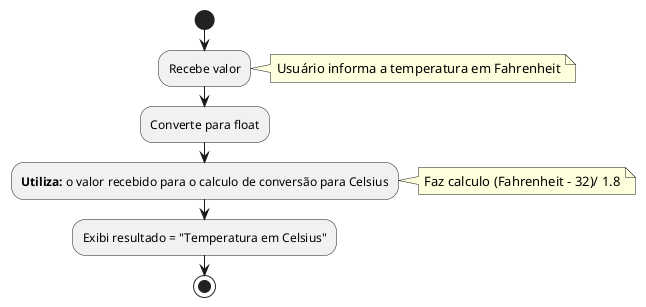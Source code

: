 @startuml ex3-act-case
start

:Recebe valor;
note right
Usuário informa a temperatura em Fahrenheit
end note
:Converte para float;
:**Utiliza:** o valor recebido para o calculo de conversão para Celsius; 
note right
Faz calculo (Fahrenheit - 32)/ 1.8
end note
:Exibi resultado = "Temperatura em Celsius";
stop

@enduml